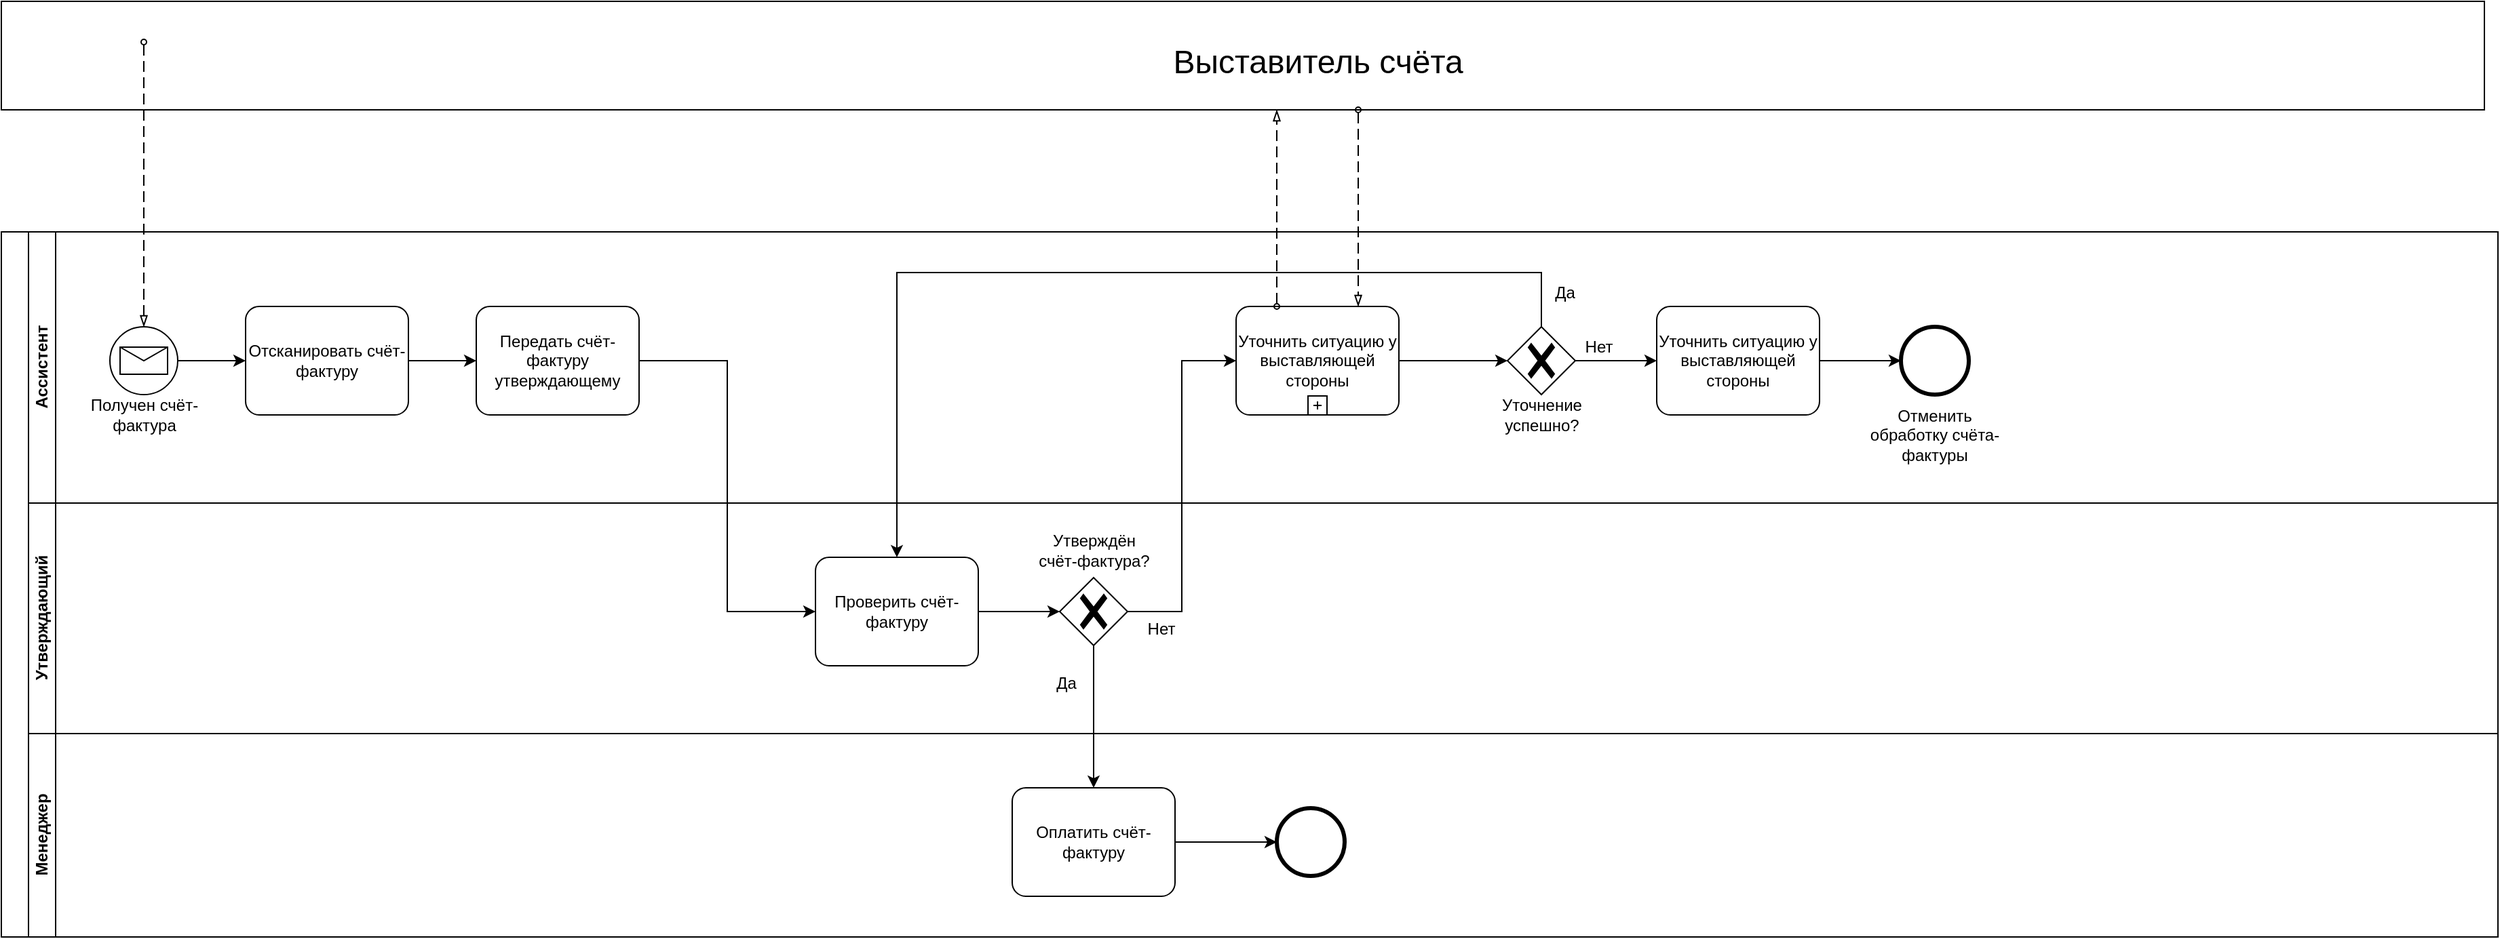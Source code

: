 <mxfile version="24.7.5">
  <diagram name="Page-1" id="2a216829-ef6e-dabb-86c1-c78162f3ba2b">
    <mxGraphModel dx="907" dy="1535" grid="1" gridSize="10" guides="1" tooltips="1" connect="1" arrows="1" fold="1" page="1" pageScale="1" pageWidth="850" pageHeight="1100" background="none" math="0" shadow="0">
      <root>
        <mxCell id="0" />
        <mxCell id="1" parent="0" />
        <mxCell id="mMB79SSLP8Va4VQIcZyh-2" value="" style="swimlane;html=1;startSize=20;fontStyle=0;collapsible=0;horizontal=0;swimlaneLine=0;fillColor=none;whiteSpace=wrap;" vertex="1" parent="1">
          <mxGeometry x="1980" y="170" width="1830" height="80" as="geometry" />
        </mxCell>
        <mxCell id="mMB79SSLP8Va4VQIcZyh-34" value="&lt;font style=&quot;font-size: 24px;&quot;&gt;Выставитель счёта&lt;/font&gt;" style="text;html=1;align=center;verticalAlign=middle;resizable=0;points=[];autosize=1;strokeColor=none;fillColor=none;" vertex="1" parent="mMB79SSLP8Va4VQIcZyh-2">
          <mxGeometry x="850" y="25" width="240" height="40" as="geometry" />
        </mxCell>
        <mxCell id="mMB79SSLP8Va4VQIcZyh-30" value="" style="swimlane;html=1;childLayout=stackLayout;resizeParent=1;resizeParentMax=0;horizontal=0;startSize=20;horizontalStack=0;whiteSpace=wrap;" vertex="1" parent="1">
          <mxGeometry x="1980" y="340" width="1840" height="520" as="geometry" />
        </mxCell>
        <mxCell id="mMB79SSLP8Va4VQIcZyh-31" value="Ассистент" style="swimlane;html=1;startSize=20;horizontal=0;" vertex="1" parent="mMB79SSLP8Va4VQIcZyh-30">
          <mxGeometry x="20" width="1820" height="200" as="geometry" />
        </mxCell>
        <mxCell id="mMB79SSLP8Va4VQIcZyh-35" value="" style="points=[[0.145,0.145,0],[0.5,0,0],[0.855,0.145,0],[1,0.5,0],[0.855,0.855,0],[0.5,1,0],[0.145,0.855,0],[0,0.5,0]];shape=mxgraph.bpmn.event;html=1;verticalLabelPosition=bottom;labelBackgroundColor=#ffffff;verticalAlign=top;align=center;perimeter=ellipsePerimeter;outlineConnect=0;aspect=fixed;outline=standard;symbol=message;" vertex="1" parent="mMB79SSLP8Va4VQIcZyh-31">
          <mxGeometry x="60" y="70" width="50" height="50" as="geometry" />
        </mxCell>
        <mxCell id="mMB79SSLP8Va4VQIcZyh-36" value="Получен счёт-фактура" style="text;html=1;align=center;verticalAlign=middle;whiteSpace=wrap;rounded=0;" vertex="1" parent="mMB79SSLP8Va4VQIcZyh-31">
          <mxGeometry x="42.5" y="120" width="85" height="30" as="geometry" />
        </mxCell>
        <mxCell id="mMB79SSLP8Va4VQIcZyh-37" value="Отсканировать счёт-фактуру" style="points=[[0.25,0,0],[0.5,0,0],[0.75,0,0],[1,0.25,0],[1,0.5,0],[1,0.75,0],[0.75,1,0],[0.5,1,0],[0.25,1,0],[0,0.75,0],[0,0.5,0],[0,0.25,0]];shape=mxgraph.bpmn.task;whiteSpace=wrap;rectStyle=rounded;size=10;html=1;container=1;expand=0;collapsible=0;taskMarker=abstract;" vertex="1" parent="mMB79SSLP8Va4VQIcZyh-31">
          <mxGeometry x="160" y="55" width="120" height="80" as="geometry" />
        </mxCell>
        <mxCell id="mMB79SSLP8Va4VQIcZyh-38" style="edgeStyle=orthogonalEdgeStyle;rounded=0;orthogonalLoop=1;jettySize=auto;html=1;entryX=0;entryY=0.5;entryDx=0;entryDy=0;entryPerimeter=0;" edge="1" parent="mMB79SSLP8Va4VQIcZyh-31" source="mMB79SSLP8Va4VQIcZyh-35" target="mMB79SSLP8Va4VQIcZyh-37">
          <mxGeometry relative="1" as="geometry" />
        </mxCell>
        <mxCell id="mMB79SSLP8Va4VQIcZyh-39" value="Передать счёт-фактуру утверждающему" style="points=[[0.25,0,0],[0.5,0,0],[0.75,0,0],[1,0.25,0],[1,0.5,0],[1,0.75,0],[0.75,1,0],[0.5,1,0],[0.25,1,0],[0,0.75,0],[0,0.5,0],[0,0.25,0]];shape=mxgraph.bpmn.task;whiteSpace=wrap;rectStyle=rounded;size=10;html=1;container=1;expand=0;collapsible=0;taskMarker=abstract;" vertex="1" parent="mMB79SSLP8Va4VQIcZyh-31">
          <mxGeometry x="330" y="55" width="120" height="80" as="geometry" />
        </mxCell>
        <mxCell id="mMB79SSLP8Va4VQIcZyh-40" style="edgeStyle=orthogonalEdgeStyle;rounded=0;orthogonalLoop=1;jettySize=auto;html=1;entryX=0;entryY=0.5;entryDx=0;entryDy=0;entryPerimeter=0;" edge="1" parent="mMB79SSLP8Va4VQIcZyh-31" source="mMB79SSLP8Va4VQIcZyh-37" target="mMB79SSLP8Va4VQIcZyh-39">
          <mxGeometry relative="1" as="geometry" />
        </mxCell>
        <mxCell id="mMB79SSLP8Va4VQIcZyh-56" style="edgeStyle=orthogonalEdgeStyle;rounded=0;orthogonalLoop=1;jettySize=auto;html=1;entryX=0;entryY=0.5;entryDx=0;entryDy=0;entryPerimeter=0;exitX=1;exitY=0.5;exitDx=0;exitDy=0;exitPerimeter=0;" edge="1" parent="mMB79SSLP8Va4VQIcZyh-31" source="mMB79SSLP8Va4VQIcZyh-74" target="mMB79SSLP8Va4VQIcZyh-58">
          <mxGeometry relative="1" as="geometry">
            <mxPoint x="1010" y="95" as="sourcePoint" />
            <mxPoint x="1090" y="95" as="targetPoint" />
          </mxGeometry>
        </mxCell>
        <mxCell id="mMB79SSLP8Va4VQIcZyh-58" value="" style="points=[[0.25,0.25,0],[0.5,0,0],[0.75,0.25,0],[1,0.5,0],[0.75,0.75,0],[0.5,1,0],[0.25,0.75,0],[0,0.5,0]];shape=mxgraph.bpmn.gateway2;html=1;verticalLabelPosition=bottom;labelBackgroundColor=#ffffff;verticalAlign=top;align=center;perimeter=rhombusPerimeter;outlineConnect=0;outline=none;symbol=none;gwType=exclusive;" vertex="1" parent="mMB79SSLP8Va4VQIcZyh-31">
          <mxGeometry x="1090" y="70" width="50" height="50" as="geometry" />
        </mxCell>
        <mxCell id="mMB79SSLP8Va4VQIcZyh-59" value="Уточнение успешно?" style="text;html=1;align=center;verticalAlign=middle;whiteSpace=wrap;rounded=0;" vertex="1" parent="mMB79SSLP8Va4VQIcZyh-31">
          <mxGeometry x="1072.5" y="120" width="85" height="30" as="geometry" />
        </mxCell>
        <mxCell id="mMB79SSLP8Va4VQIcZyh-62" value="Да" style="text;html=1;align=center;verticalAlign=middle;whiteSpace=wrap;rounded=0;" vertex="1" parent="mMB79SSLP8Va4VQIcZyh-31">
          <mxGeometry x="1090" y="30" width="85" height="30" as="geometry" />
        </mxCell>
        <mxCell id="mMB79SSLP8Va4VQIcZyh-60" value="Уточнить ситуацию у выставляющей стороны" style="points=[[0.25,0,0],[0.5,0,0],[0.75,0,0],[1,0.25,0],[1,0.5,0],[1,0.75,0],[0.75,1,0],[0.5,1,0],[0.25,1,0],[0,0.75,0],[0,0.5,0],[0,0.25,0]];shape=mxgraph.bpmn.task;whiteSpace=wrap;rectStyle=rounded;size=10;html=1;container=1;expand=0;collapsible=0;taskMarker=abstract;" vertex="1" parent="mMB79SSLP8Va4VQIcZyh-31">
          <mxGeometry x="1200" y="55" width="120" height="80" as="geometry" />
        </mxCell>
        <mxCell id="mMB79SSLP8Va4VQIcZyh-63" value="" style="points=[[0.145,0.145,0],[0.5,0,0],[0.855,0.145,0],[1,0.5,0],[0.855,0.855,0],[0.5,1,0],[0.145,0.855,0],[0,0.5,0]];shape=mxgraph.bpmn.event;html=1;verticalLabelPosition=bottom;labelBackgroundColor=#ffffff;verticalAlign=top;align=center;perimeter=ellipsePerimeter;outlineConnect=0;aspect=fixed;outline=end;symbol=terminate2;" vertex="1" parent="mMB79SSLP8Va4VQIcZyh-31">
          <mxGeometry x="1380" y="70" width="50" height="50" as="geometry" />
        </mxCell>
        <mxCell id="mMB79SSLP8Va4VQIcZyh-64" value="Отменить обработку счёта-фактуры" style="text;html=1;align=center;verticalAlign=middle;whiteSpace=wrap;rounded=0;" vertex="1" parent="mMB79SSLP8Va4VQIcZyh-31">
          <mxGeometry x="1356.25" y="135" width="97.5" height="30" as="geometry" />
        </mxCell>
        <mxCell id="mMB79SSLP8Va4VQIcZyh-65" style="edgeStyle=orthogonalEdgeStyle;rounded=0;orthogonalLoop=1;jettySize=auto;html=1;entryX=0;entryY=0.5;entryDx=0;entryDy=0;entryPerimeter=0;" edge="1" parent="mMB79SSLP8Va4VQIcZyh-31" source="mMB79SSLP8Va4VQIcZyh-58" target="mMB79SSLP8Va4VQIcZyh-60">
          <mxGeometry relative="1" as="geometry" />
        </mxCell>
        <mxCell id="mMB79SSLP8Va4VQIcZyh-66" style="edgeStyle=orthogonalEdgeStyle;rounded=0;orthogonalLoop=1;jettySize=auto;html=1;entryX=0;entryY=0.5;entryDx=0;entryDy=0;entryPerimeter=0;" edge="1" parent="mMB79SSLP8Va4VQIcZyh-31" source="mMB79SSLP8Va4VQIcZyh-60" target="mMB79SSLP8Va4VQIcZyh-63">
          <mxGeometry relative="1" as="geometry" />
        </mxCell>
        <mxCell id="mMB79SSLP8Va4VQIcZyh-67" value="Нет" style="text;html=1;align=center;verticalAlign=middle;whiteSpace=wrap;rounded=0;" vertex="1" parent="mMB79SSLP8Va4VQIcZyh-31">
          <mxGeometry x="1115" y="70" width="85" height="30" as="geometry" />
        </mxCell>
        <mxCell id="mMB79SSLP8Va4VQIcZyh-74" value="Уточнить ситуацию у выставляющей стороны" style="points=[[0.25,0,0],[0.5,0,0],[0.75,0,0],[1,0.25,0],[1,0.5,0],[1,0.75,0],[0.75,1,0],[0.5,1,0],[0.25,1,0],[0,0.75,0],[0,0.5,0],[0,0.25,0]];shape=mxgraph.bpmn.task;whiteSpace=wrap;rectStyle=rounded;size=10;html=1;container=1;expand=0;collapsible=0;taskMarker=abstract;isLoopSub=1;" vertex="1" parent="mMB79SSLP8Va4VQIcZyh-31">
          <mxGeometry x="890" y="55" width="120" height="80" as="geometry" />
        </mxCell>
        <mxCell id="mMB79SSLP8Va4VQIcZyh-32" value="Утверждающий" style="swimlane;html=1;startSize=20;horizontal=0;" vertex="1" parent="mMB79SSLP8Va4VQIcZyh-30">
          <mxGeometry x="20" y="200" width="1820" height="170" as="geometry" />
        </mxCell>
        <mxCell id="mMB79SSLP8Va4VQIcZyh-42" value="Проверить счёт-фактуру" style="points=[[0.25,0,0],[0.5,0,0],[0.75,0,0],[1,0.25,0],[1,0.5,0],[1,0.75,0],[0.75,1,0],[0.5,1,0],[0.25,1,0],[0,0.75,0],[0,0.5,0],[0,0.25,0]];shape=mxgraph.bpmn.task;whiteSpace=wrap;rectStyle=rounded;size=10;html=1;container=1;expand=0;collapsible=0;taskMarker=abstract;" vertex="1" parent="mMB79SSLP8Va4VQIcZyh-32">
          <mxGeometry x="580" y="40" width="120" height="80" as="geometry" />
        </mxCell>
        <mxCell id="mMB79SSLP8Va4VQIcZyh-44" value="" style="points=[[0.25,0.25,0],[0.5,0,0],[0.75,0.25,0],[1,0.5,0],[0.75,0.75,0],[0.5,1,0],[0.25,0.75,0],[0,0.5,0]];shape=mxgraph.bpmn.gateway2;html=1;verticalLabelPosition=bottom;labelBackgroundColor=#ffffff;verticalAlign=top;align=center;perimeter=rhombusPerimeter;outlineConnect=0;outline=none;symbol=none;gwType=exclusive;" vertex="1" parent="mMB79SSLP8Va4VQIcZyh-32">
          <mxGeometry x="760" y="55" width="50" height="50" as="geometry" />
        </mxCell>
        <mxCell id="mMB79SSLP8Va4VQIcZyh-45" value="Утверждён счёт-фактура?" style="text;html=1;align=center;verticalAlign=middle;whiteSpace=wrap;rounded=0;" vertex="1" parent="mMB79SSLP8Va4VQIcZyh-32">
          <mxGeometry x="742.5" y="20" width="85" height="30" as="geometry" />
        </mxCell>
        <mxCell id="mMB79SSLP8Va4VQIcZyh-50" style="edgeStyle=orthogonalEdgeStyle;rounded=0;orthogonalLoop=1;jettySize=auto;html=1;entryX=0;entryY=0.5;entryDx=0;entryDy=0;entryPerimeter=0;" edge="1" parent="mMB79SSLP8Va4VQIcZyh-32" source="mMB79SSLP8Va4VQIcZyh-42" target="mMB79SSLP8Va4VQIcZyh-44">
          <mxGeometry relative="1" as="geometry" />
        </mxCell>
        <mxCell id="mMB79SSLP8Va4VQIcZyh-52" value="Да" style="text;html=1;align=center;verticalAlign=middle;whiteSpace=wrap;rounded=0;" vertex="1" parent="mMB79SSLP8Va4VQIcZyh-32">
          <mxGeometry x="740" y="120" width="50" height="25" as="geometry" />
        </mxCell>
        <mxCell id="mMB79SSLP8Va4VQIcZyh-53" value="Нет" style="text;html=1;align=center;verticalAlign=middle;whiteSpace=wrap;rounded=0;" vertex="1" parent="mMB79SSLP8Va4VQIcZyh-32">
          <mxGeometry x="810" y="80" width="50" height="25" as="geometry" />
        </mxCell>
        <mxCell id="mMB79SSLP8Va4VQIcZyh-33" value="Менеджер" style="swimlane;html=1;startSize=20;horizontal=0;" vertex="1" parent="mMB79SSLP8Va4VQIcZyh-30">
          <mxGeometry x="20" y="370" width="1820" height="150" as="geometry" />
        </mxCell>
        <mxCell id="mMB79SSLP8Va4VQIcZyh-47" value="Оплатить счёт-фактуру" style="points=[[0.25,0,0],[0.5,0,0],[0.75,0,0],[1,0.25,0],[1,0.5,0],[1,0.75,0],[0.75,1,0],[0.5,1,0],[0.25,1,0],[0,0.75,0],[0,0.5,0],[0,0.25,0]];shape=mxgraph.bpmn.task;whiteSpace=wrap;rectStyle=rounded;size=10;html=1;container=1;expand=0;collapsible=0;taskMarker=abstract;" vertex="1" parent="mMB79SSLP8Va4VQIcZyh-33">
          <mxGeometry x="725" y="40" width="120" height="80" as="geometry" />
        </mxCell>
        <mxCell id="mMB79SSLP8Va4VQIcZyh-48" value="" style="points=[[0.145,0.145,0],[0.5,0,0],[0.855,0.145,0],[1,0.5,0],[0.855,0.855,0],[0.5,1,0],[0.145,0.855,0],[0,0.5,0]];shape=mxgraph.bpmn.event;html=1;verticalLabelPosition=bottom;labelBackgroundColor=#ffffff;verticalAlign=top;align=center;perimeter=ellipsePerimeter;outlineConnect=0;aspect=fixed;outline=end;symbol=terminate2;" vertex="1" parent="mMB79SSLP8Va4VQIcZyh-33">
          <mxGeometry x="920" y="55" width="50" height="50" as="geometry" />
        </mxCell>
        <mxCell id="mMB79SSLP8Va4VQIcZyh-49" style="edgeStyle=orthogonalEdgeStyle;rounded=0;orthogonalLoop=1;jettySize=auto;html=1;entryX=0;entryY=0.5;entryDx=0;entryDy=0;entryPerimeter=0;" edge="1" parent="mMB79SSLP8Va4VQIcZyh-33" source="mMB79SSLP8Va4VQIcZyh-47" target="mMB79SSLP8Va4VQIcZyh-48">
          <mxGeometry relative="1" as="geometry" />
        </mxCell>
        <mxCell id="mMB79SSLP8Va4VQIcZyh-43" style="edgeStyle=orthogonalEdgeStyle;rounded=0;orthogonalLoop=1;jettySize=auto;html=1;entryX=0;entryY=0.5;entryDx=0;entryDy=0;entryPerimeter=0;" edge="1" parent="mMB79SSLP8Va4VQIcZyh-30" source="mMB79SSLP8Va4VQIcZyh-39" target="mMB79SSLP8Va4VQIcZyh-42">
          <mxGeometry relative="1" as="geometry" />
        </mxCell>
        <mxCell id="mMB79SSLP8Va4VQIcZyh-51" style="edgeStyle=orthogonalEdgeStyle;rounded=0;orthogonalLoop=1;jettySize=auto;html=1;entryX=0.5;entryY=0;entryDx=0;entryDy=0;entryPerimeter=0;" edge="1" parent="mMB79SSLP8Va4VQIcZyh-30" source="mMB79SSLP8Va4VQIcZyh-44" target="mMB79SSLP8Va4VQIcZyh-47">
          <mxGeometry relative="1" as="geometry" />
        </mxCell>
        <mxCell id="mMB79SSLP8Va4VQIcZyh-54" style="edgeStyle=orthogonalEdgeStyle;rounded=0;orthogonalLoop=1;jettySize=auto;html=1;entryX=0;entryY=0.5;entryDx=0;entryDy=0;entryPerimeter=0;" edge="1" parent="mMB79SSLP8Va4VQIcZyh-30" source="mMB79SSLP8Va4VQIcZyh-44" target="mMB79SSLP8Va4VQIcZyh-74">
          <mxGeometry relative="1" as="geometry">
            <mxPoint x="910" y="95" as="targetPoint" />
          </mxGeometry>
        </mxCell>
        <mxCell id="mMB79SSLP8Va4VQIcZyh-61" style="edgeStyle=orthogonalEdgeStyle;rounded=0;orthogonalLoop=1;jettySize=auto;html=1;entryX=0.5;entryY=0;entryDx=0;entryDy=0;entryPerimeter=0;" edge="1" parent="mMB79SSLP8Va4VQIcZyh-30" source="mMB79SSLP8Va4VQIcZyh-58" target="mMB79SSLP8Va4VQIcZyh-42">
          <mxGeometry relative="1" as="geometry">
            <Array as="points">
              <mxPoint x="1135" y="30" />
              <mxPoint x="660" y="30" />
            </Array>
          </mxGeometry>
        </mxCell>
        <mxCell id="mMB79SSLP8Va4VQIcZyh-70" value="" style="dashed=1;dashPattern=8 4;endArrow=blockThin;endFill=0;startArrow=oval;startFill=0;endSize=6;startSize=4;html=1;rounded=0;entryX=0.5;entryY=0;entryDx=0;entryDy=0;entryPerimeter=0;" edge="1" parent="1" target="mMB79SSLP8Va4VQIcZyh-35">
          <mxGeometry width="160" relative="1" as="geometry">
            <mxPoint x="2085" y="200" as="sourcePoint" />
            <mxPoint x="2090" y="390" as="targetPoint" />
            <Array as="points" />
          </mxGeometry>
        </mxCell>
        <mxCell id="mMB79SSLP8Va4VQIcZyh-71" value="" style="dashed=1;dashPattern=8 4;endArrow=blockThin;endFill=0;startArrow=oval;startFill=0;endSize=6;startSize=4;html=1;rounded=0;entryX=0.75;entryY=0;entryDx=0;entryDy=0;entryPerimeter=0;" edge="1" parent="1" target="mMB79SSLP8Va4VQIcZyh-74">
          <mxGeometry width="160" relative="1" as="geometry">
            <mxPoint x="2980" y="250" as="sourcePoint" />
            <mxPoint x="2980" y="395.0" as="targetPoint" />
            <Array as="points" />
          </mxGeometry>
        </mxCell>
        <mxCell id="mMB79SSLP8Va4VQIcZyh-72" value="" style="dashed=1;dashPattern=8 4;endArrow=blockThin;endFill=0;startArrow=oval;startFill=0;endSize=6;startSize=4;html=1;rounded=0;exitX=0.25;exitY=0;exitDx=0;exitDy=0;exitPerimeter=0;" edge="1" parent="1" source="mMB79SSLP8Va4VQIcZyh-74">
          <mxGeometry width="160" relative="1" as="geometry">
            <mxPoint x="2920" y="395.0" as="sourcePoint" />
            <mxPoint x="2920" y="250" as="targetPoint" />
            <Array as="points" />
          </mxGeometry>
        </mxCell>
      </root>
    </mxGraphModel>
  </diagram>
</mxfile>
